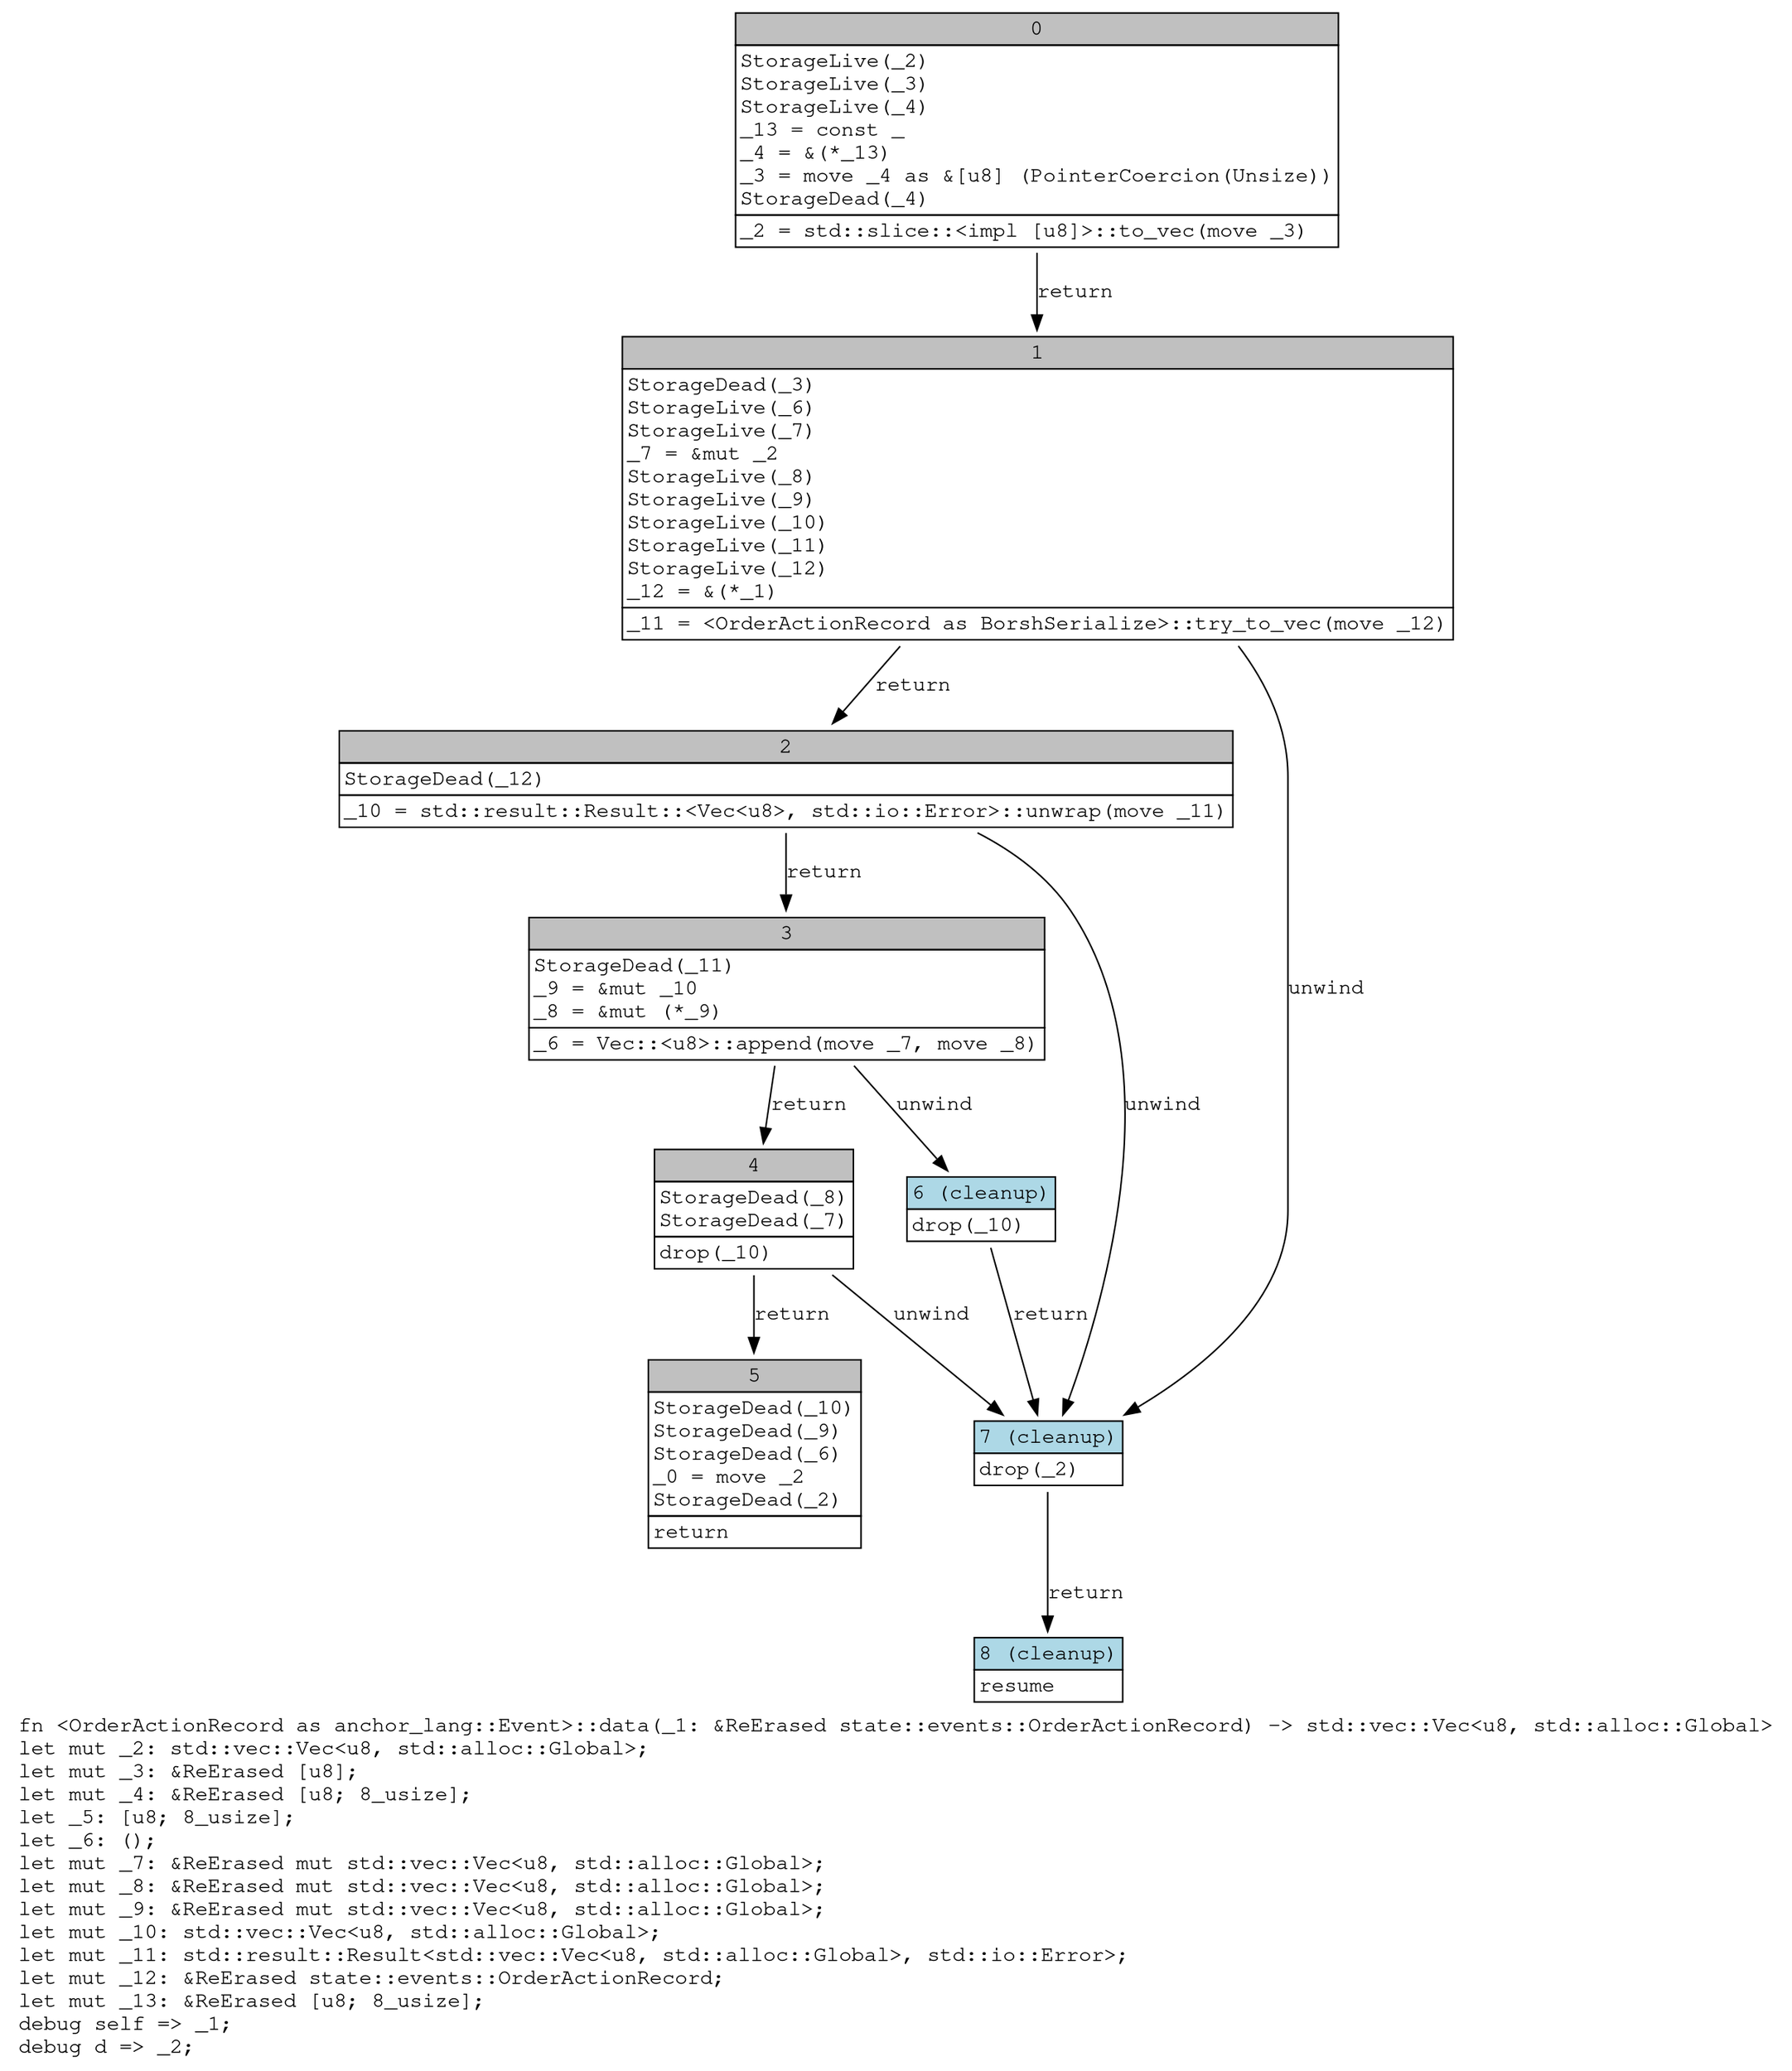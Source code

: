 digraph Mir_0_15488 {
    graph [fontname="Courier, monospace"];
    node [fontname="Courier, monospace"];
    edge [fontname="Courier, monospace"];
    label=<fn &lt;OrderActionRecord as anchor_lang::Event&gt;::data(_1: &amp;ReErased state::events::OrderActionRecord) -&gt; std::vec::Vec&lt;u8, std::alloc::Global&gt;<br align="left"/>let mut _2: std::vec::Vec&lt;u8, std::alloc::Global&gt;;<br align="left"/>let mut _3: &amp;ReErased [u8];<br align="left"/>let mut _4: &amp;ReErased [u8; 8_usize];<br align="left"/>let _5: [u8; 8_usize];<br align="left"/>let _6: ();<br align="left"/>let mut _7: &amp;ReErased mut std::vec::Vec&lt;u8, std::alloc::Global&gt;;<br align="left"/>let mut _8: &amp;ReErased mut std::vec::Vec&lt;u8, std::alloc::Global&gt;;<br align="left"/>let mut _9: &amp;ReErased mut std::vec::Vec&lt;u8, std::alloc::Global&gt;;<br align="left"/>let mut _10: std::vec::Vec&lt;u8, std::alloc::Global&gt;;<br align="left"/>let mut _11: std::result::Result&lt;std::vec::Vec&lt;u8, std::alloc::Global&gt;, std::io::Error&gt;;<br align="left"/>let mut _12: &amp;ReErased state::events::OrderActionRecord;<br align="left"/>let mut _13: &amp;ReErased [u8; 8_usize];<br align="left"/>debug self =&gt; _1;<br align="left"/>debug d =&gt; _2;<br align="left"/>>;
    bb0__0_15488 [shape="none", label=<<table border="0" cellborder="1" cellspacing="0"><tr><td bgcolor="gray" align="center" colspan="1">0</td></tr><tr><td align="left" balign="left">StorageLive(_2)<br/>StorageLive(_3)<br/>StorageLive(_4)<br/>_13 = const _<br/>_4 = &amp;(*_13)<br/>_3 = move _4 as &amp;[u8] (PointerCoercion(Unsize))<br/>StorageDead(_4)<br/></td></tr><tr><td align="left">_2 = std::slice::&lt;impl [u8]&gt;::to_vec(move _3)</td></tr></table>>];
    bb1__0_15488 [shape="none", label=<<table border="0" cellborder="1" cellspacing="0"><tr><td bgcolor="gray" align="center" colspan="1">1</td></tr><tr><td align="left" balign="left">StorageDead(_3)<br/>StorageLive(_6)<br/>StorageLive(_7)<br/>_7 = &amp;mut _2<br/>StorageLive(_8)<br/>StorageLive(_9)<br/>StorageLive(_10)<br/>StorageLive(_11)<br/>StorageLive(_12)<br/>_12 = &amp;(*_1)<br/></td></tr><tr><td align="left">_11 = &lt;OrderActionRecord as BorshSerialize&gt;::try_to_vec(move _12)</td></tr></table>>];
    bb2__0_15488 [shape="none", label=<<table border="0" cellborder="1" cellspacing="0"><tr><td bgcolor="gray" align="center" colspan="1">2</td></tr><tr><td align="left" balign="left">StorageDead(_12)<br/></td></tr><tr><td align="left">_10 = std::result::Result::&lt;Vec&lt;u8&gt;, std::io::Error&gt;::unwrap(move _11)</td></tr></table>>];
    bb3__0_15488 [shape="none", label=<<table border="0" cellborder="1" cellspacing="0"><tr><td bgcolor="gray" align="center" colspan="1">3</td></tr><tr><td align="left" balign="left">StorageDead(_11)<br/>_9 = &amp;mut _10<br/>_8 = &amp;mut (*_9)<br/></td></tr><tr><td align="left">_6 = Vec::&lt;u8&gt;::append(move _7, move _8)</td></tr></table>>];
    bb4__0_15488 [shape="none", label=<<table border="0" cellborder="1" cellspacing="0"><tr><td bgcolor="gray" align="center" colspan="1">4</td></tr><tr><td align="left" balign="left">StorageDead(_8)<br/>StorageDead(_7)<br/></td></tr><tr><td align="left">drop(_10)</td></tr></table>>];
    bb5__0_15488 [shape="none", label=<<table border="0" cellborder="1" cellspacing="0"><tr><td bgcolor="gray" align="center" colspan="1">5</td></tr><tr><td align="left" balign="left">StorageDead(_10)<br/>StorageDead(_9)<br/>StorageDead(_6)<br/>_0 = move _2<br/>StorageDead(_2)<br/></td></tr><tr><td align="left">return</td></tr></table>>];
    bb6__0_15488 [shape="none", label=<<table border="0" cellborder="1" cellspacing="0"><tr><td bgcolor="lightblue" align="center" colspan="1">6 (cleanup)</td></tr><tr><td align="left">drop(_10)</td></tr></table>>];
    bb7__0_15488 [shape="none", label=<<table border="0" cellborder="1" cellspacing="0"><tr><td bgcolor="lightblue" align="center" colspan="1">7 (cleanup)</td></tr><tr><td align="left">drop(_2)</td></tr></table>>];
    bb8__0_15488 [shape="none", label=<<table border="0" cellborder="1" cellspacing="0"><tr><td bgcolor="lightblue" align="center" colspan="1">8 (cleanup)</td></tr><tr><td align="left">resume</td></tr></table>>];
    bb0__0_15488 -> bb1__0_15488 [label="return"];
    bb1__0_15488 -> bb2__0_15488 [label="return"];
    bb1__0_15488 -> bb7__0_15488 [label="unwind"];
    bb2__0_15488 -> bb3__0_15488 [label="return"];
    bb2__0_15488 -> bb7__0_15488 [label="unwind"];
    bb3__0_15488 -> bb4__0_15488 [label="return"];
    bb3__0_15488 -> bb6__0_15488 [label="unwind"];
    bb4__0_15488 -> bb5__0_15488 [label="return"];
    bb4__0_15488 -> bb7__0_15488 [label="unwind"];
    bb6__0_15488 -> bb7__0_15488 [label="return"];
    bb7__0_15488 -> bb8__0_15488 [label="return"];
}
